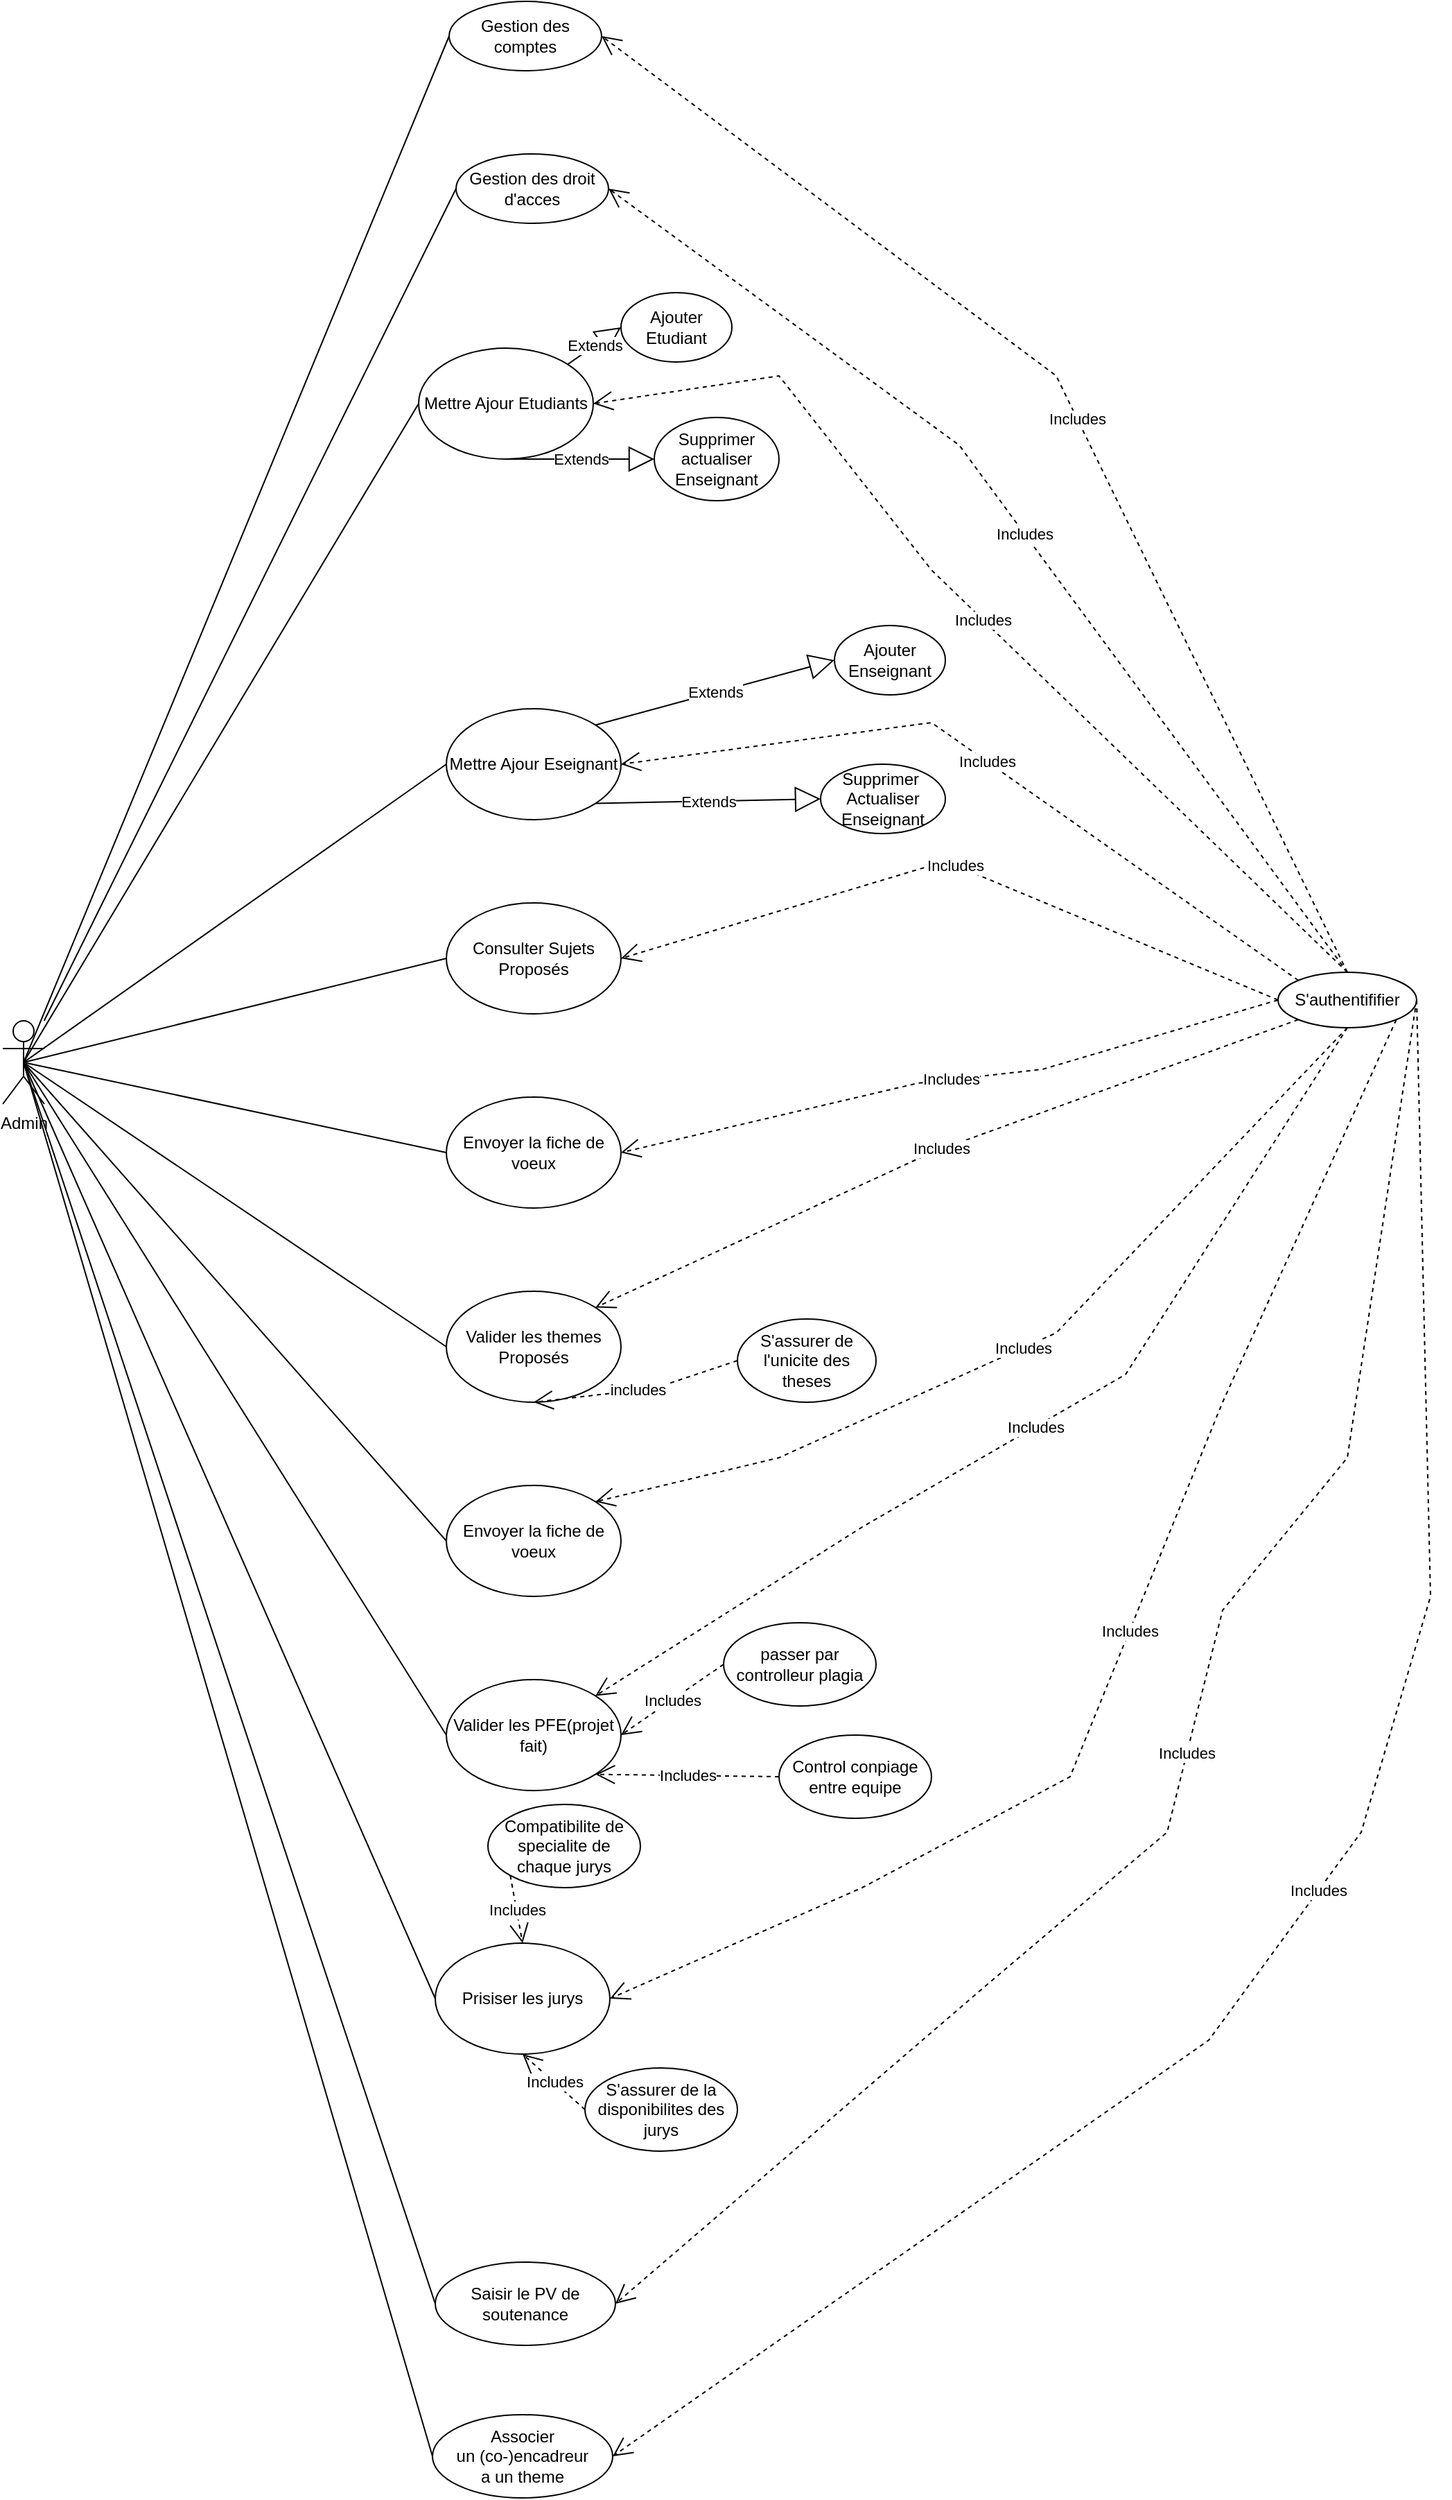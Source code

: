 <mxfile version="16.6.6" type="github">
  <diagram id="u5QXlh5EgsX-1ronWYS8" name="Page-1">
    <mxGraphModel dx="918" dy="1705" grid="1" gridSize="10" guides="1" tooltips="1" connect="1" arrows="1" fold="1" page="1" pageScale="1" pageWidth="827" pageHeight="1169" math="0" shadow="0">
      <root>
        <mxCell id="0" />
        <mxCell id="1" parent="0" />
        <mxCell id="gxRlvShqVRtDUfxNLpZI-53" value="Admin&lt;br&gt;" style="shape=umlActor;verticalLabelPosition=bottom;verticalAlign=top;html=1;outlineConnect=0;" parent="1" vertex="1">
          <mxGeometry x="40" y="675" width="30" height="60" as="geometry" />
        </mxCell>
        <mxCell id="gxRlvShqVRtDUfxNLpZI-55" value="Gestion des comptes" style="ellipse;whiteSpace=wrap;html=1;" parent="1" vertex="1">
          <mxGeometry x="362" y="-60" width="110" height="50" as="geometry" />
        </mxCell>
        <mxCell id="gxRlvShqVRtDUfxNLpZI-56" value="Gestion des droit d&#39;acces" style="ellipse;whiteSpace=wrap;html=1;" parent="1" vertex="1">
          <mxGeometry x="367" y="50" width="110" height="50" as="geometry" />
        </mxCell>
        <mxCell id="gxRlvShqVRtDUfxNLpZI-57" value="Mettre Ajour Etudiants" style="ellipse;whiteSpace=wrap;html=1;" parent="1" vertex="1">
          <mxGeometry x="340" y="190" width="126" height="80" as="geometry" />
        </mxCell>
        <mxCell id="gxRlvShqVRtDUfxNLpZI-58" value="Mettre Ajour Eseignant" style="ellipse;whiteSpace=wrap;html=1;" parent="1" vertex="1">
          <mxGeometry x="360" y="450" width="126" height="80" as="geometry" />
        </mxCell>
        <mxCell id="gxRlvShqVRtDUfxNLpZI-59" value="Consulter Sujets Proposés" style="ellipse;whiteSpace=wrap;html=1;" parent="1" vertex="1">
          <mxGeometry x="360" y="590" width="126" height="80" as="geometry" />
        </mxCell>
        <mxCell id="gxRlvShqVRtDUfxNLpZI-60" value="Envoyer la fiche de voeux" style="ellipse;whiteSpace=wrap;html=1;" parent="1" vertex="1">
          <mxGeometry x="360" y="730" width="126" height="80" as="geometry" />
        </mxCell>
        <mxCell id="gxRlvShqVRtDUfxNLpZI-65" value="Valider les themes Proposés" style="ellipse;whiteSpace=wrap;html=1;" parent="1" vertex="1">
          <mxGeometry x="360" y="870" width="126" height="80" as="geometry" />
        </mxCell>
        <mxCell id="gxRlvShqVRtDUfxNLpZI-66" value="Envoyer la fiche de voeux" style="ellipse;whiteSpace=wrap;html=1;" parent="1" vertex="1">
          <mxGeometry x="360" y="1010" width="126" height="80" as="geometry" />
        </mxCell>
        <mxCell id="gxRlvShqVRtDUfxNLpZI-67" value="Valider les PFE(projet fait)" style="ellipse;whiteSpace=wrap;html=1;" parent="1" vertex="1">
          <mxGeometry x="360" y="1150" width="126" height="80" as="geometry" />
        </mxCell>
        <mxCell id="gxRlvShqVRtDUfxNLpZI-68" value="Prisiser les jurys" style="ellipse;whiteSpace=wrap;html=1;" parent="1" vertex="1">
          <mxGeometry x="352" y="1340" width="126" height="80" as="geometry" />
        </mxCell>
        <mxCell id="gxRlvShqVRtDUfxNLpZI-69" value="" style="endArrow=none;html=1;rounded=0;entryX=0;entryY=0.5;entryDx=0;entryDy=0;exitX=0.5;exitY=0.5;exitDx=0;exitDy=0;exitPerimeter=0;" parent="1" source="gxRlvShqVRtDUfxNLpZI-53" target="gxRlvShqVRtDUfxNLpZI-55" edge="1">
          <mxGeometry width="50" height="50" relative="1" as="geometry">
            <mxPoint x="50" y="650" as="sourcePoint" />
            <mxPoint x="100" y="600" as="targetPoint" />
          </mxGeometry>
        </mxCell>
        <mxCell id="gxRlvShqVRtDUfxNLpZI-70" value="" style="endArrow=none;html=1;rounded=0;entryX=0;entryY=0.5;entryDx=0;entryDy=0;" parent="1" source="gxRlvShqVRtDUfxNLpZI-53" target="gxRlvShqVRtDUfxNLpZI-56" edge="1">
          <mxGeometry width="50" height="50" relative="1" as="geometry">
            <mxPoint x="130" y="620" as="sourcePoint" />
            <mxPoint x="180" y="570" as="targetPoint" />
          </mxGeometry>
        </mxCell>
        <mxCell id="gxRlvShqVRtDUfxNLpZI-71" value="" style="endArrow=none;html=1;rounded=0;entryX=0;entryY=0.5;entryDx=0;entryDy=0;exitX=0.5;exitY=0.5;exitDx=0;exitDy=0;exitPerimeter=0;" parent="1" source="gxRlvShqVRtDUfxNLpZI-53" target="gxRlvShqVRtDUfxNLpZI-57" edge="1">
          <mxGeometry width="50" height="50" relative="1" as="geometry">
            <mxPoint x="80" y="581.99" as="sourcePoint" />
            <mxPoint x="369" y="235" as="targetPoint" />
          </mxGeometry>
        </mxCell>
        <mxCell id="gxRlvShqVRtDUfxNLpZI-72" value="" style="endArrow=none;html=1;rounded=0;entryX=0;entryY=0.5;entryDx=0;entryDy=0;exitX=0.5;exitY=0.5;exitDx=0;exitDy=0;exitPerimeter=0;" parent="1" source="gxRlvShqVRtDUfxNLpZI-53" target="gxRlvShqVRtDUfxNLpZI-58" edge="1">
          <mxGeometry width="50" height="50" relative="1" as="geometry">
            <mxPoint x="65" y="600" as="sourcePoint" />
            <mxPoint x="369.0" y="360" as="targetPoint" />
          </mxGeometry>
        </mxCell>
        <mxCell id="gxRlvShqVRtDUfxNLpZI-73" value="" style="endArrow=none;html=1;rounded=0;entryX=0;entryY=0.5;entryDx=0;entryDy=0;exitX=0.5;exitY=0.5;exitDx=0;exitDy=0;exitPerimeter=0;" parent="1" source="gxRlvShqVRtDUfxNLpZI-53" target="gxRlvShqVRtDUfxNLpZI-59" edge="1">
          <mxGeometry width="50" height="50" relative="1" as="geometry">
            <mxPoint x="65" y="600" as="sourcePoint" />
            <mxPoint x="370.0" y="500" as="targetPoint" />
          </mxGeometry>
        </mxCell>
        <mxCell id="gxRlvShqVRtDUfxNLpZI-74" value="" style="endArrow=none;html=1;rounded=0;entryX=0;entryY=0.5;entryDx=0;entryDy=0;exitX=0.5;exitY=0.5;exitDx=0;exitDy=0;exitPerimeter=0;" parent="1" source="gxRlvShqVRtDUfxNLpZI-53" target="gxRlvShqVRtDUfxNLpZI-60" edge="1">
          <mxGeometry width="50" height="50" relative="1" as="geometry">
            <mxPoint x="65" y="600" as="sourcePoint" />
            <mxPoint x="370.0" y="640" as="targetPoint" />
          </mxGeometry>
        </mxCell>
        <mxCell id="gxRlvShqVRtDUfxNLpZI-75" value="" style="endArrow=none;html=1;rounded=0;entryX=0;entryY=0.5;entryDx=0;entryDy=0;exitX=0.5;exitY=0.5;exitDx=0;exitDy=0;exitPerimeter=0;" parent="1" source="gxRlvShqVRtDUfxNLpZI-53" target="gxRlvShqVRtDUfxNLpZI-65" edge="1">
          <mxGeometry width="50" height="50" relative="1" as="geometry">
            <mxPoint x="65" y="600" as="sourcePoint" />
            <mxPoint x="370.0" y="780" as="targetPoint" />
          </mxGeometry>
        </mxCell>
        <mxCell id="gxRlvShqVRtDUfxNLpZI-76" value="" style="endArrow=none;html=1;rounded=0;entryX=0;entryY=0.5;entryDx=0;entryDy=0;exitX=0.5;exitY=0.5;exitDx=0;exitDy=0;exitPerimeter=0;" parent="1" source="gxRlvShqVRtDUfxNLpZI-53" target="gxRlvShqVRtDUfxNLpZI-66" edge="1">
          <mxGeometry width="50" height="50" relative="1" as="geometry">
            <mxPoint x="65" y="715" as="sourcePoint" />
            <mxPoint x="370.0" y="920" as="targetPoint" />
          </mxGeometry>
        </mxCell>
        <mxCell id="gxRlvShqVRtDUfxNLpZI-77" value="" style="endArrow=none;html=1;rounded=0;entryX=0;entryY=0.5;entryDx=0;entryDy=0;exitX=0.5;exitY=0.5;exitDx=0;exitDy=0;exitPerimeter=0;" parent="1" source="gxRlvShqVRtDUfxNLpZI-53" target="gxRlvShqVRtDUfxNLpZI-67" edge="1">
          <mxGeometry width="50" height="50" relative="1" as="geometry">
            <mxPoint x="65" y="715" as="sourcePoint" />
            <mxPoint x="370.0" y="1060" as="targetPoint" />
          </mxGeometry>
        </mxCell>
        <mxCell id="gxRlvShqVRtDUfxNLpZI-78" value="" style="endArrow=none;html=1;rounded=0;entryX=0;entryY=0.5;entryDx=0;entryDy=0;exitX=0.5;exitY=0.5;exitDx=0;exitDy=0;exitPerimeter=0;" parent="1" source="gxRlvShqVRtDUfxNLpZI-53" target="gxRlvShqVRtDUfxNLpZI-68" edge="1">
          <mxGeometry width="50" height="50" relative="1" as="geometry">
            <mxPoint x="65" y="715" as="sourcePoint" />
            <mxPoint x="370.0" y="1200" as="targetPoint" />
          </mxGeometry>
        </mxCell>
        <mxCell id="gxRlvShqVRtDUfxNLpZI-79" value="S&#39;authentififier" style="ellipse;whiteSpace=wrap;html=1;" parent="1" vertex="1">
          <mxGeometry x="960" y="640" width="100" height="40" as="geometry" />
        </mxCell>
        <mxCell id="gxRlvShqVRtDUfxNLpZI-80" value="Includes" style="endArrow=open;endSize=12;dashed=1;html=1;rounded=0;exitX=0.5;exitY=0;exitDx=0;exitDy=0;entryX=1;entryY=0.5;entryDx=0;entryDy=0;" parent="1" source="gxRlvShqVRtDUfxNLpZI-79" target="gxRlvShqVRtDUfxNLpZI-55" edge="1">
          <mxGeometry width="160" relative="1" as="geometry">
            <mxPoint x="845" y="605" as="sourcePoint" />
            <mxPoint x="485.0" y="550" as="targetPoint" />
            <Array as="points">
              <mxPoint x="800" y="210" />
            </Array>
          </mxGeometry>
        </mxCell>
        <mxCell id="gxRlvShqVRtDUfxNLpZI-81" value="Includes" style="endArrow=open;endSize=12;dashed=1;html=1;rounded=0;exitX=0.5;exitY=0;exitDx=0;exitDy=0;entryX=1;entryY=0.5;entryDx=0;entryDy=0;" parent="1" source="gxRlvShqVRtDUfxNLpZI-79" target="gxRlvShqVRtDUfxNLpZI-56" edge="1">
          <mxGeometry width="160" relative="1" as="geometry">
            <mxPoint x="795.0" y="625" as="sourcePoint" />
            <mxPoint x="480" y="115.0" as="targetPoint" />
            <Array as="points">
              <mxPoint x="730" y="260" />
            </Array>
          </mxGeometry>
        </mxCell>
        <mxCell id="gxRlvShqVRtDUfxNLpZI-82" value="Includes" style="endArrow=open;endSize=12;dashed=1;html=1;rounded=0;entryX=1;entryY=0.5;entryDx=0;entryDy=0;exitX=0.5;exitY=0;exitDx=0;exitDy=0;" parent="1" source="gxRlvShqVRtDUfxNLpZI-79" target="gxRlvShqVRtDUfxNLpZI-57" edge="1">
          <mxGeometry width="160" relative="1" as="geometry">
            <mxPoint x="960" y="580" as="sourcePoint" />
            <mxPoint x="479" y="235.0" as="targetPoint" />
            <Array as="points">
              <mxPoint x="710" y="350" />
              <mxPoint x="600" y="210" />
            </Array>
          </mxGeometry>
        </mxCell>
        <mxCell id="gxRlvShqVRtDUfxNLpZI-83" value="Includes" style="endArrow=open;endSize=12;dashed=1;html=1;rounded=0;entryX=1;entryY=0.5;entryDx=0;entryDy=0;exitX=0;exitY=0;exitDx=0;exitDy=0;" parent="1" source="gxRlvShqVRtDUfxNLpZI-79" target="gxRlvShqVRtDUfxNLpZI-58" edge="1">
          <mxGeometry width="160" relative="1" as="geometry">
            <mxPoint x="970" y="590" as="sourcePoint" />
            <mxPoint x="495.0" y="360.0" as="targetPoint" />
            <Array as="points">
              <mxPoint x="710" y="460" />
            </Array>
          </mxGeometry>
        </mxCell>
        <mxCell id="gxRlvShqVRtDUfxNLpZI-84" value="Includes" style="endArrow=open;endSize=12;dashed=1;html=1;rounded=0;entryX=1;entryY=0.5;entryDx=0;entryDy=0;exitX=0;exitY=0.5;exitDx=0;exitDy=0;" parent="1" source="gxRlvShqVRtDUfxNLpZI-79" target="gxRlvShqVRtDUfxNLpZI-59" edge="1">
          <mxGeometry width="160" relative="1" as="geometry">
            <mxPoint x="944.645" y="605.858" as="sourcePoint" />
            <mxPoint x="496.0" y="500" as="targetPoint" />
            <Array as="points">
              <mxPoint x="720" y="560" />
            </Array>
          </mxGeometry>
        </mxCell>
        <mxCell id="gxRlvShqVRtDUfxNLpZI-85" value="Includes" style="endArrow=open;endSize=12;dashed=1;html=1;rounded=0;entryX=1;entryY=0.5;entryDx=0;entryDy=0;exitX=0;exitY=0.5;exitDx=0;exitDy=0;" parent="1" source="gxRlvShqVRtDUfxNLpZI-79" target="gxRlvShqVRtDUfxNLpZI-60" edge="1">
          <mxGeometry width="160" relative="1" as="geometry">
            <mxPoint x="910" y="630" as="sourcePoint" />
            <mxPoint x="496.0" y="640" as="targetPoint" />
            <Array as="points">
              <mxPoint x="790" y="710" />
              <mxPoint x="700" y="720" />
            </Array>
          </mxGeometry>
        </mxCell>
        <mxCell id="gxRlvShqVRtDUfxNLpZI-87" value="Includes" style="endArrow=open;endSize=12;dashed=1;html=1;rounded=0;entryX=1;entryY=0;entryDx=0;entryDy=0;exitX=0;exitY=1;exitDx=0;exitDy=0;" parent="1" source="gxRlvShqVRtDUfxNLpZI-79" target="gxRlvShqVRtDUfxNLpZI-65" edge="1">
          <mxGeometry width="160" relative="1" as="geometry">
            <mxPoint x="954.854" y="644.226" as="sourcePoint" />
            <mxPoint x="433.0" y="820.0" as="targetPoint" />
            <Array as="points">
              <mxPoint x="710" y="770" />
            </Array>
          </mxGeometry>
        </mxCell>
        <mxCell id="gxRlvShqVRtDUfxNLpZI-88" value="Includes" style="endArrow=open;endSize=12;dashed=1;html=1;rounded=0;entryX=1;entryY=0;entryDx=0;entryDy=0;exitX=0.5;exitY=1;exitDx=0;exitDy=0;" parent="1" source="gxRlvShqVRtDUfxNLpZI-79" target="gxRlvShqVRtDUfxNLpZI-66" edge="1">
          <mxGeometry width="160" relative="1" as="geometry">
            <mxPoint x="984.854" y="684.226" as="sourcePoint" />
            <mxPoint x="477.317" y="891.57" as="targetPoint" />
            <Array as="points">
              <mxPoint x="800" y="900" />
              <mxPoint x="600" y="990" />
            </Array>
          </mxGeometry>
        </mxCell>
        <mxCell id="gxRlvShqVRtDUfxNLpZI-89" value="Includes" style="endArrow=open;endSize=12;dashed=1;html=1;rounded=0;entryX=1;entryY=0;entryDx=0;entryDy=0;exitX=0.5;exitY=1;exitDx=0;exitDy=0;" parent="1" source="gxRlvShqVRtDUfxNLpZI-79" target="gxRlvShqVRtDUfxNLpZI-67" edge="1">
          <mxGeometry width="160" relative="1" as="geometry">
            <mxPoint x="1020" y="690.0" as="sourcePoint" />
            <mxPoint x="477.317" y="1031.57" as="targetPoint" />
            <Array as="points">
              <mxPoint x="850" y="930" />
              <mxPoint x="660" y="1040" />
            </Array>
          </mxGeometry>
        </mxCell>
        <mxCell id="gxRlvShqVRtDUfxNLpZI-90" value="Includes" style="endArrow=open;endSize=12;dashed=1;html=1;rounded=0;entryX=1;entryY=0.5;entryDx=0;entryDy=0;exitX=1;exitY=1;exitDx=0;exitDy=0;" parent="1" source="gxRlvShqVRtDUfxNLpZI-79" target="gxRlvShqVRtDUfxNLpZI-68" edge="1">
          <mxGeometry width="160" relative="1" as="geometry">
            <mxPoint x="1020" y="690.0" as="sourcePoint" />
            <mxPoint x="477.317" y="1171.57" as="targetPoint" />
            <Array as="points">
              <mxPoint x="920" y="950" />
              <mxPoint x="810" y="1220" />
              <mxPoint x="660" y="1300" />
            </Array>
          </mxGeometry>
        </mxCell>
        <mxCell id="bBHSDuc5ojmp52KOl2Vf-2" value="Extends" style="endArrow=block;endSize=16;endFill=0;html=1;rounded=0;exitX=1;exitY=0;exitDx=0;exitDy=0;entryX=0;entryY=0.5;entryDx=0;entryDy=0;" parent="1" source="gxRlvShqVRtDUfxNLpZI-58" target="bBHSDuc5ojmp52KOl2Vf-3" edge="1">
          <mxGeometry width="160" relative="1" as="geometry">
            <mxPoint x="430.0" y="490.0" as="sourcePoint" />
            <mxPoint x="514" y="425.0" as="targetPoint" />
          </mxGeometry>
        </mxCell>
        <mxCell id="bBHSDuc5ojmp52KOl2Vf-3" value="Ajouter Enseignant" style="ellipse;whiteSpace=wrap;html=1;" parent="1" vertex="1">
          <mxGeometry x="640" y="390" width="80" height="50" as="geometry" />
        </mxCell>
        <mxCell id="bBHSDuc5ojmp52KOl2Vf-4" value="Extends" style="endArrow=block;endSize=16;endFill=0;html=1;rounded=0;exitX=1;exitY=1;exitDx=0;exitDy=0;entryX=0;entryY=0.5;entryDx=0;entryDy=0;" parent="1" source="gxRlvShqVRtDUfxNLpZI-58" target="bBHSDuc5ojmp52KOl2Vf-5" edge="1">
          <mxGeometry width="160" relative="1" as="geometry">
            <mxPoint x="484.997" y="561.57" as="sourcePoint" />
            <mxPoint x="531.68" y="525.0" as="targetPoint" />
          </mxGeometry>
        </mxCell>
        <mxCell id="bBHSDuc5ojmp52KOl2Vf-5" value="Supprimer&amp;nbsp;&lt;br&gt;Actualiser Enseignant" style="ellipse;whiteSpace=wrap;html=1;" parent="1" vertex="1">
          <mxGeometry x="630" y="490" width="90" height="50" as="geometry" />
        </mxCell>
        <mxCell id="bBHSDuc5ojmp52KOl2Vf-6" value="Extends" style="endArrow=block;endSize=16;endFill=0;html=1;rounded=0;exitX=1;exitY=0;exitDx=0;exitDy=0;entryX=0;entryY=0.5;entryDx=0;entryDy=0;" parent="1" source="gxRlvShqVRtDUfxNLpZI-57" target="bBHSDuc5ojmp52KOl2Vf-7" edge="1">
          <mxGeometry width="160" relative="1" as="geometry">
            <mxPoint x="459.997" y="321.57" as="sourcePoint" />
            <mxPoint x="506.68" y="285.0" as="targetPoint" />
          </mxGeometry>
        </mxCell>
        <mxCell id="bBHSDuc5ojmp52KOl2Vf-7" value="Ajouter Etudiant" style="ellipse;whiteSpace=wrap;html=1;" parent="1" vertex="1">
          <mxGeometry x="486" y="150" width="80" height="50" as="geometry" />
        </mxCell>
        <mxCell id="bBHSDuc5ojmp52KOl2Vf-8" value="Extends" style="endArrow=block;endSize=16;endFill=0;html=1;rounded=0;exitX=0.5;exitY=1;exitDx=0;exitDy=0;entryX=0;entryY=0.5;entryDx=0;entryDy=0;" parent="1" source="gxRlvShqVRtDUfxNLpZI-57" target="bBHSDuc5ojmp52KOl2Vf-9" edge="1">
          <mxGeometry width="160" relative="1" as="geometry">
            <mxPoint x="429.997" y="431.57" as="sourcePoint" />
            <mxPoint x="476.68" y="395.0" as="targetPoint" />
          </mxGeometry>
        </mxCell>
        <mxCell id="bBHSDuc5ojmp52KOl2Vf-9" value="Supprimer&lt;br&gt;actualiser Enseignant" style="ellipse;whiteSpace=wrap;html=1;" parent="1" vertex="1">
          <mxGeometry x="510" y="240" width="90" height="60" as="geometry" />
        </mxCell>
        <mxCell id="bBHSDuc5ojmp52KOl2Vf-13" value="S&#39;assurer de l&#39;unicite des theses" style="ellipse;whiteSpace=wrap;html=1;" parent="1" vertex="1">
          <mxGeometry x="570" y="890" width="100" height="60" as="geometry" />
        </mxCell>
        <mxCell id="bBHSDuc5ojmp52KOl2Vf-14" value="includes" style="endArrow=open;endSize=12;dashed=1;html=1;rounded=0;entryX=0.5;entryY=1;entryDx=0;entryDy=0;exitX=0;exitY=0.5;exitDx=0;exitDy=0;" parent="1" source="bBHSDuc5ojmp52KOl2Vf-13" target="gxRlvShqVRtDUfxNLpZI-65" edge="1">
          <mxGeometry width="160" relative="1" as="geometry">
            <mxPoint x="610" y="880" as="sourcePoint" />
            <mxPoint x="496" y="920" as="targetPoint" />
            <Array as="points">
              <mxPoint x="510" y="940" />
            </Array>
          </mxGeometry>
        </mxCell>
        <mxCell id="bBHSDuc5ojmp52KOl2Vf-15" value="passer par controlleur plagia" style="ellipse;whiteSpace=wrap;html=1;" parent="1" vertex="1">
          <mxGeometry x="560" y="1109" width="110" height="60" as="geometry" />
        </mxCell>
        <mxCell id="bBHSDuc5ojmp52KOl2Vf-16" value="Includes" style="endArrow=open;endSize=12;dashed=1;html=1;rounded=0;entryX=1;entryY=0.5;entryDx=0;entryDy=0;exitX=0;exitY=0.5;exitDx=0;exitDy=0;" parent="1" source="bBHSDuc5ojmp52KOl2Vf-15" target="gxRlvShqVRtDUfxNLpZI-67" edge="1">
          <mxGeometry width="160" relative="1" as="geometry">
            <mxPoint x="962" y="980" as="sourcePoint" />
            <mxPoint x="428" y="1200" as="targetPoint" />
            <Array as="points" />
          </mxGeometry>
        </mxCell>
        <mxCell id="bBHSDuc5ojmp52KOl2Vf-18" value="Control conpiage entre equipe" style="ellipse;whiteSpace=wrap;html=1;" parent="1" vertex="1">
          <mxGeometry x="600" y="1190" width="110" height="60" as="geometry" />
        </mxCell>
        <mxCell id="bBHSDuc5ojmp52KOl2Vf-19" value="Includes" style="endArrow=open;endSize=12;dashed=1;html=1;rounded=0;entryX=1;entryY=1;entryDx=0;entryDy=0;exitX=0;exitY=0.5;exitDx=0;exitDy=0;" parent="1" source="bBHSDuc5ojmp52KOl2Vf-18" target="gxRlvShqVRtDUfxNLpZI-67" edge="1">
          <mxGeometry width="160" relative="1" as="geometry">
            <mxPoint x="906" y="1061" as="sourcePoint" />
            <mxPoint x="430" y="1271" as="targetPoint" />
            <Array as="points" />
          </mxGeometry>
        </mxCell>
        <mxCell id="bBHSDuc5ojmp52KOl2Vf-20" value="S&#39;assurer de la disponibilites des jurys" style="ellipse;whiteSpace=wrap;html=1;" parent="1" vertex="1">
          <mxGeometry x="460" y="1430" width="110" height="60" as="geometry" />
        </mxCell>
        <mxCell id="bBHSDuc5ojmp52KOl2Vf-21" value="Includes" style="endArrow=open;endSize=12;dashed=1;html=1;rounded=0;entryX=0.5;entryY=1;entryDx=0;entryDy=0;exitX=0;exitY=0.5;exitDx=0;exitDy=0;" parent="1" source="bBHSDuc5ojmp52KOl2Vf-20" target="gxRlvShqVRtDUfxNLpZI-68" edge="1">
          <mxGeometry width="160" relative="1" as="geometry">
            <mxPoint x="776" y="1241" as="sourcePoint" />
            <mxPoint x="337.548" y="1398.284" as="targetPoint" />
            <Array as="points" />
          </mxGeometry>
        </mxCell>
        <mxCell id="bBHSDuc5ojmp52KOl2Vf-22" value="Compatibilite de specialite de chaque jurys" style="ellipse;whiteSpace=wrap;html=1;" parent="1" vertex="1">
          <mxGeometry x="390" y="1240" width="110" height="60" as="geometry" />
        </mxCell>
        <mxCell id="bBHSDuc5ojmp52KOl2Vf-23" value="Includes" style="endArrow=open;endSize=12;dashed=1;html=1;rounded=0;entryX=0.5;entryY=0;entryDx=0;entryDy=0;exitX=0;exitY=1;exitDx=0;exitDy=0;" parent="1" source="bBHSDuc5ojmp52KOl2Vf-22" target="gxRlvShqVRtDUfxNLpZI-68" edge="1">
          <mxGeometry width="160" relative="1" as="geometry">
            <mxPoint x="583" y="1246" as="sourcePoint" />
            <mxPoint x="230" y="1365" as="targetPoint" />
            <Array as="points" />
          </mxGeometry>
        </mxCell>
        <mxCell id="bBHSDuc5ojmp52KOl2Vf-24" value="Saisir le PV de soutenance" style="ellipse;whiteSpace=wrap;html=1;" parent="1" vertex="1">
          <mxGeometry x="352" y="1570" width="130" height="60" as="geometry" />
        </mxCell>
        <mxCell id="bBHSDuc5ojmp52KOl2Vf-25" value="Includes" style="endArrow=open;endSize=12;dashed=1;html=1;rounded=0;entryX=1;entryY=0.5;entryDx=0;entryDy=0;exitX=1;exitY=0.5;exitDx=0;exitDy=0;" parent="1" source="gxRlvShqVRtDUfxNLpZI-79" target="bBHSDuc5ojmp52KOl2Vf-24" edge="1">
          <mxGeometry width="160" relative="1" as="geometry">
            <mxPoint x="1054.627" y="684.428" as="sourcePoint" />
            <mxPoint x="496" y="1330" as="targetPoint" />
            <Array as="points">
              <mxPoint x="1010" y="990" />
              <mxPoint x="920" y="1100" />
              <mxPoint x="880" y="1260" />
              <mxPoint x="750" y="1370" />
            </Array>
          </mxGeometry>
        </mxCell>
        <mxCell id="bBHSDuc5ojmp52KOl2Vf-26" value="" style="edgeStyle=none;html=1;endArrow=none;verticalAlign=bottom;rounded=0;entryX=0;entryY=0.5;entryDx=0;entryDy=0;exitX=0.5;exitY=0.5;exitDx=0;exitDy=0;exitPerimeter=0;" parent="1" source="gxRlvShqVRtDUfxNLpZI-53" target="bBHSDuc5ojmp52KOl2Vf-24" edge="1">
          <mxGeometry width="160" relative="1" as="geometry">
            <mxPoint x="55" y="705" as="sourcePoint" />
            <mxPoint x="200" y="730" as="targetPoint" />
          </mxGeometry>
        </mxCell>
        <mxCell id="ORstgfobz_bk__UEQ-Hp-3" value="Associer &lt;br&gt;un (co-)encadreur&lt;br&gt;a un theme" style="ellipse;whiteSpace=wrap;html=1;" vertex="1" parent="1">
          <mxGeometry x="350" y="1680" width="130" height="60" as="geometry" />
        </mxCell>
        <mxCell id="ORstgfobz_bk__UEQ-Hp-4" value="" style="endArrow=none;html=1;rounded=0;entryX=0.5;entryY=0.5;entryDx=0;entryDy=0;entryPerimeter=0;exitX=0;exitY=0.5;exitDx=0;exitDy=0;" edge="1" parent="1" source="ORstgfobz_bk__UEQ-Hp-3" target="gxRlvShqVRtDUfxNLpZI-53">
          <mxGeometry width="50" height="50" relative="1" as="geometry">
            <mxPoint x="20" y="980" as="sourcePoint" />
            <mxPoint x="70" y="930" as="targetPoint" />
          </mxGeometry>
        </mxCell>
        <mxCell id="ORstgfobz_bk__UEQ-Hp-7" value="Includes" style="endArrow=open;endSize=12;dashed=1;html=1;rounded=0;exitX=1;exitY=0.5;exitDx=0;exitDy=0;entryX=1;entryY=0.5;entryDx=0;entryDy=0;" edge="1" parent="1" source="gxRlvShqVRtDUfxNLpZI-79" target="ORstgfobz_bk__UEQ-Hp-3">
          <mxGeometry width="160" relative="1" as="geometry">
            <mxPoint x="1120" y="660" as="sourcePoint" />
            <mxPoint x="530" y="1720" as="targetPoint" />
            <Array as="points">
              <mxPoint x="1070" y="1090" />
              <mxPoint x="1020" y="1260" />
              <mxPoint x="910" y="1410" />
            </Array>
          </mxGeometry>
        </mxCell>
      </root>
    </mxGraphModel>
  </diagram>
</mxfile>

